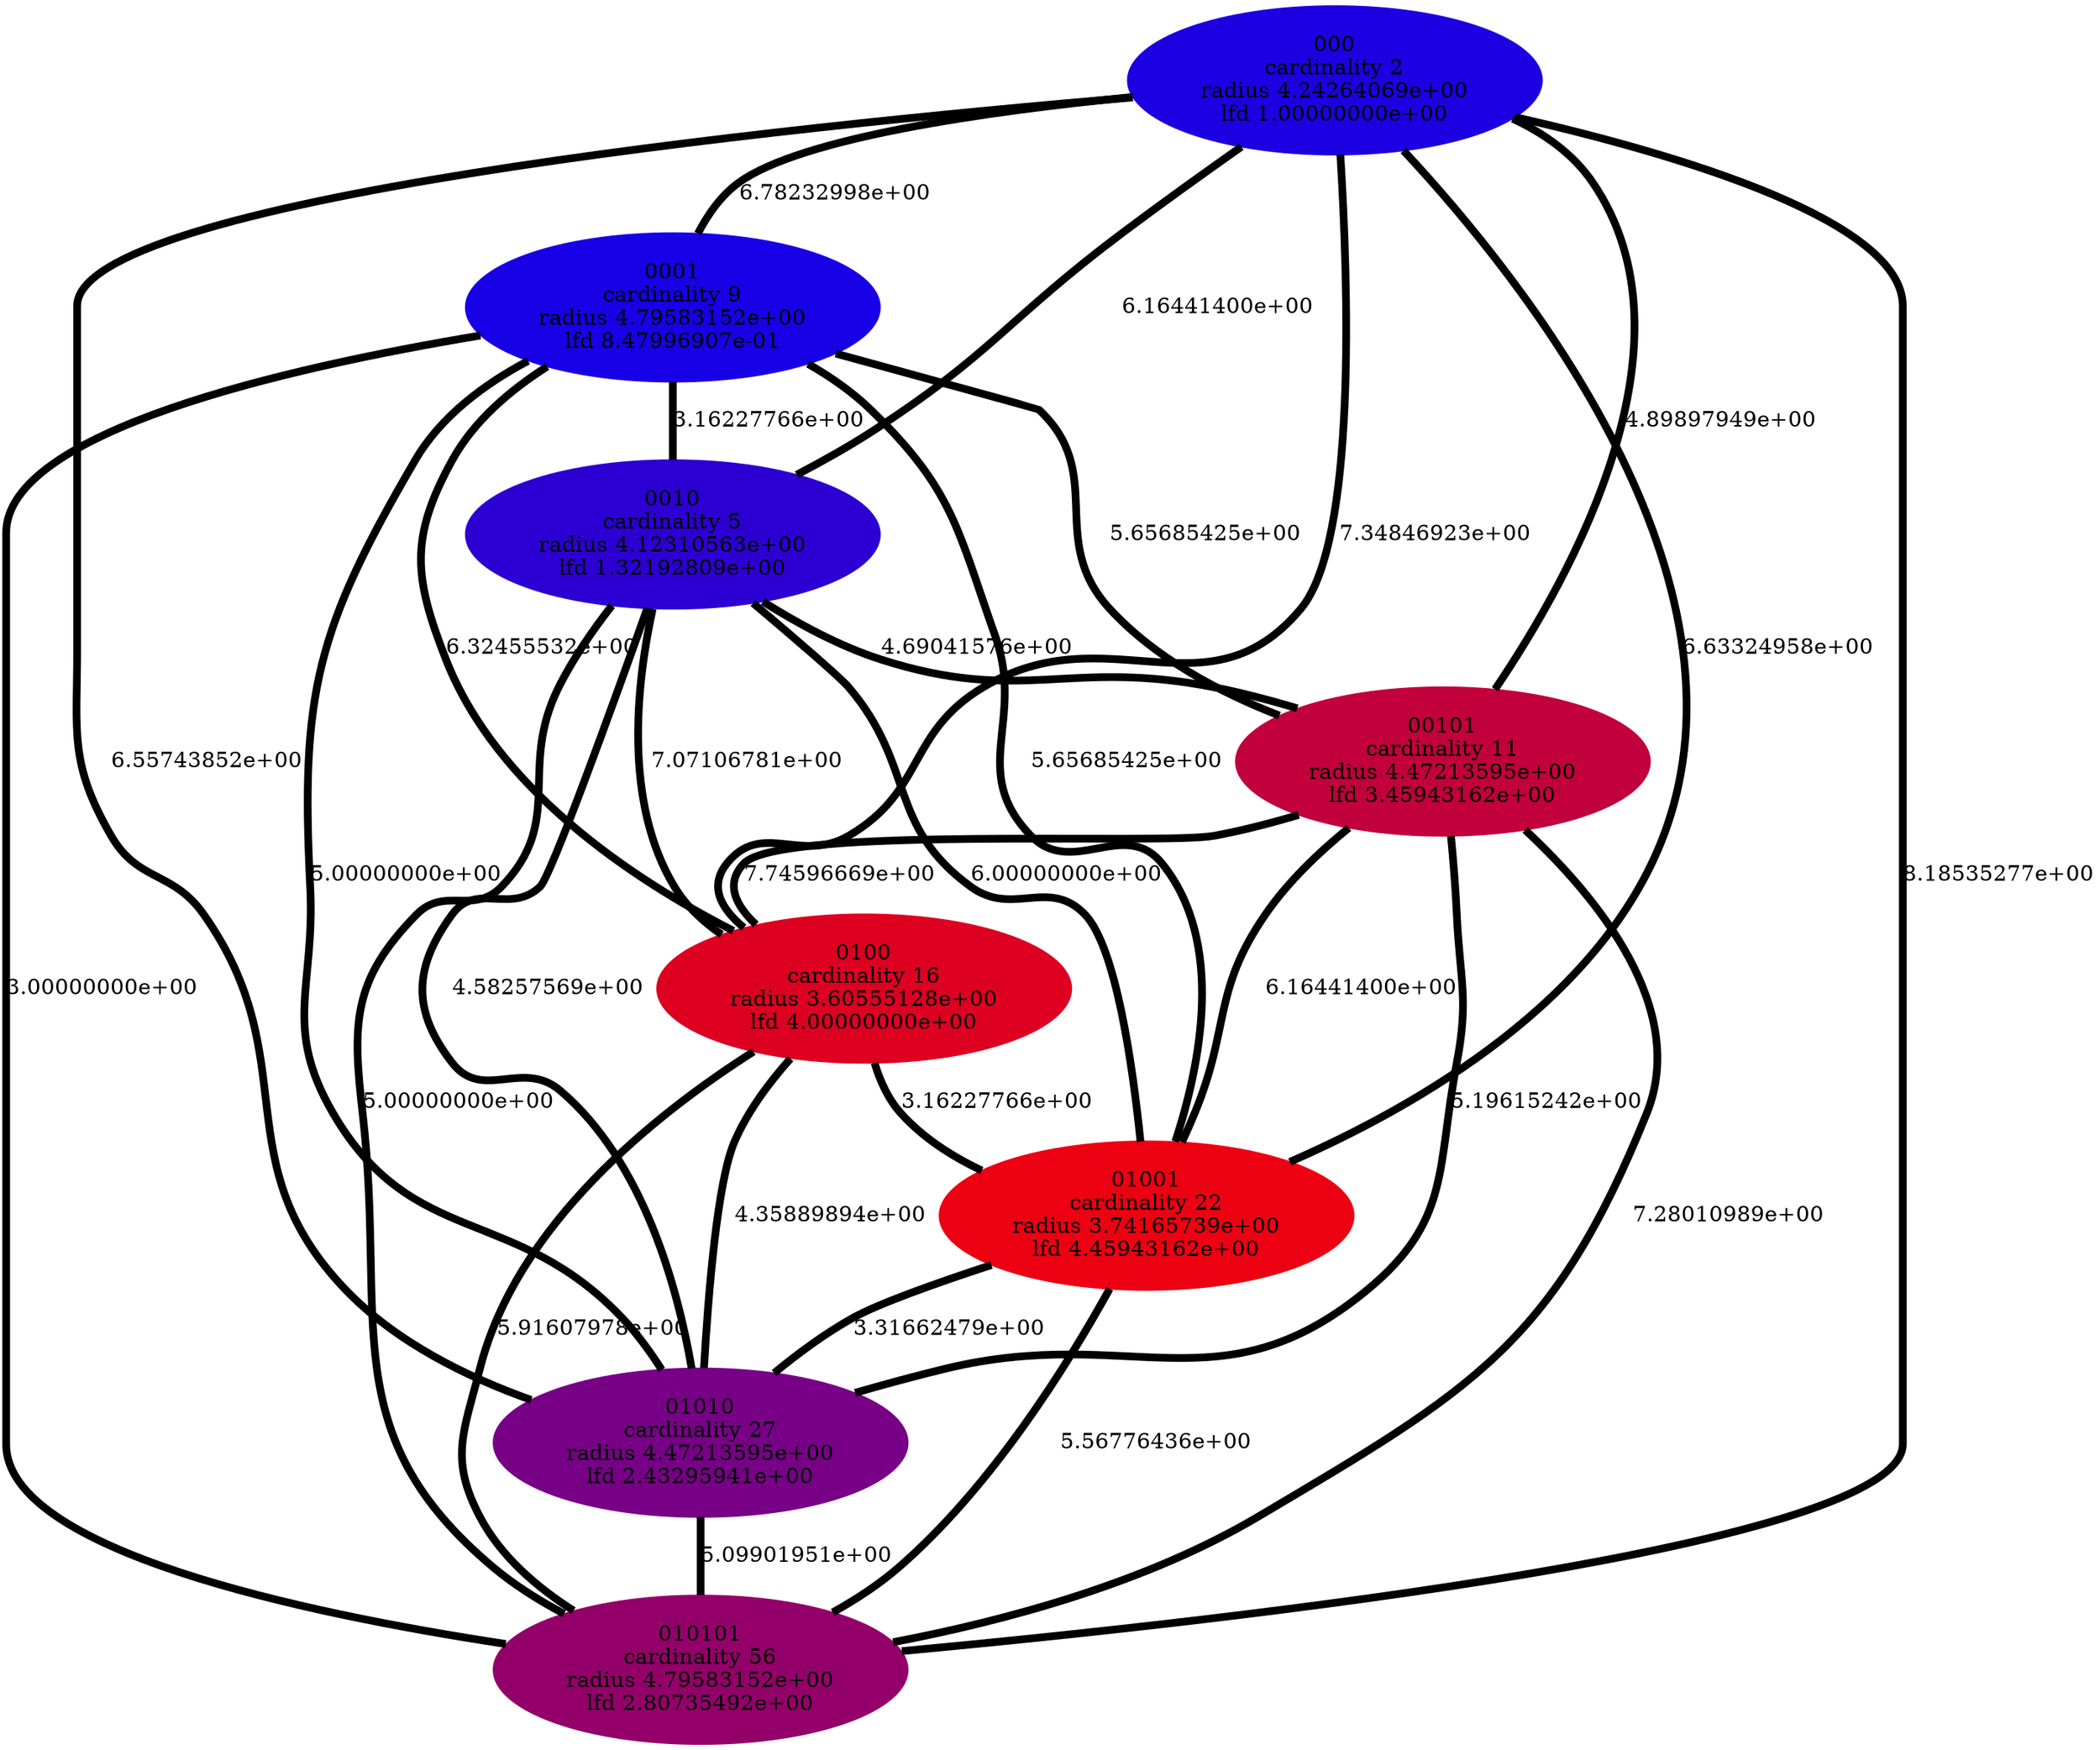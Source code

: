 graph lympho {
    edge[style=solid, penwidth="5", labeldistance="10"]
    0001 [label="0001\ncardinality 9\nradius 4.79583152e+00\nlfd 8.47996907e-01", color="#1800E6", style="filled"]
    010101 [label="010101\ncardinality 56\nradius 4.79583152e+00\nlfd 2.80735492e+00", color="#94006A", style="filled"]
    01001 [label="01001\ncardinality 22\nradius 3.74165739e+00\nlfd 4.45943162e+00", color="#ED0011", style="filled"]
    01010 [label="01010\ncardinality 27\nradius 4.47213595e+00\nlfd 2.43295941e+00", color="#770087", style="filled"]
    0010 [label="0010\ncardinality 5\nradius 4.12310563e+00\nlfd 1.32192809e+00", color="#2C00D2", style="filled"]
    000 [label="000\ncardinality 2\nradius 4.24264069e+00\nlfd 1.00000000e+00", color="#1D00E1", style="filled"]
    00101 [label="00101\ncardinality 11\nradius 4.47213595e+00\nlfd 3.45943162e+00", color="#C1003D", style="filled"]
    0100 [label="0100\ncardinality 16\nradius 3.60555128e+00\nlfd 4.00000000e+00", color="#DD0021", style="filled"]
    0001 -- 0100 [label="6.32455532e+00"]
    01010 -- 010101 [label="5.09901951e+00"]
    000 -- 0010 [label="6.16441400e+00"]
    000 -- 01010 [label="6.55743852e+00"]
    000 -- 00101 [label="4.89897949e+00"]
    0100 -- 010101 [label="5.91607978e+00"]
    00101 -- 01001 [label="6.16441400e+00"]
    0001 -- 0010 [label="3.16227766e+00"]
    0001 -- 01001 [label="5.65685425e+00"]
    0010 -- 00101 [label="4.69041576e+00"]
    0100 -- 01001 [label="3.16227766e+00"]
    0001 -- 00101 [label="5.65685425e+00"]
    01001 -- 010101 [label="5.56776436e+00"]
    0100 -- 01010 [label="4.35889894e+00"]
    000 -- 0100 [label="7.34846923e+00"]
    0010 -- 0100 [label="7.07106781e+00"]
    000 -- 0001 [label="6.78232998e+00"]
    000 -- 01001 [label="6.63324958e+00"]
    00101 -- 01010 [label="5.19615242e+00"]
    0001 -- 01010 [label="5.00000000e+00"]
    0001 -- 010101 [label="3.00000000e+00"]
    000 -- 010101 [label="8.18535277e+00"]
    00101 -- 010101 [label="7.28010989e+00"]
    00101 -- 0100 [label="7.74596669e+00"]
    0010 -- 01010 [label="4.58257569e+00"]
    01001 -- 01010 [label="3.31662479e+00"]
    0010 -- 010101 [label="5.00000000e+00"]
    0010 -- 01001 [label="6.00000000e+00"]
}